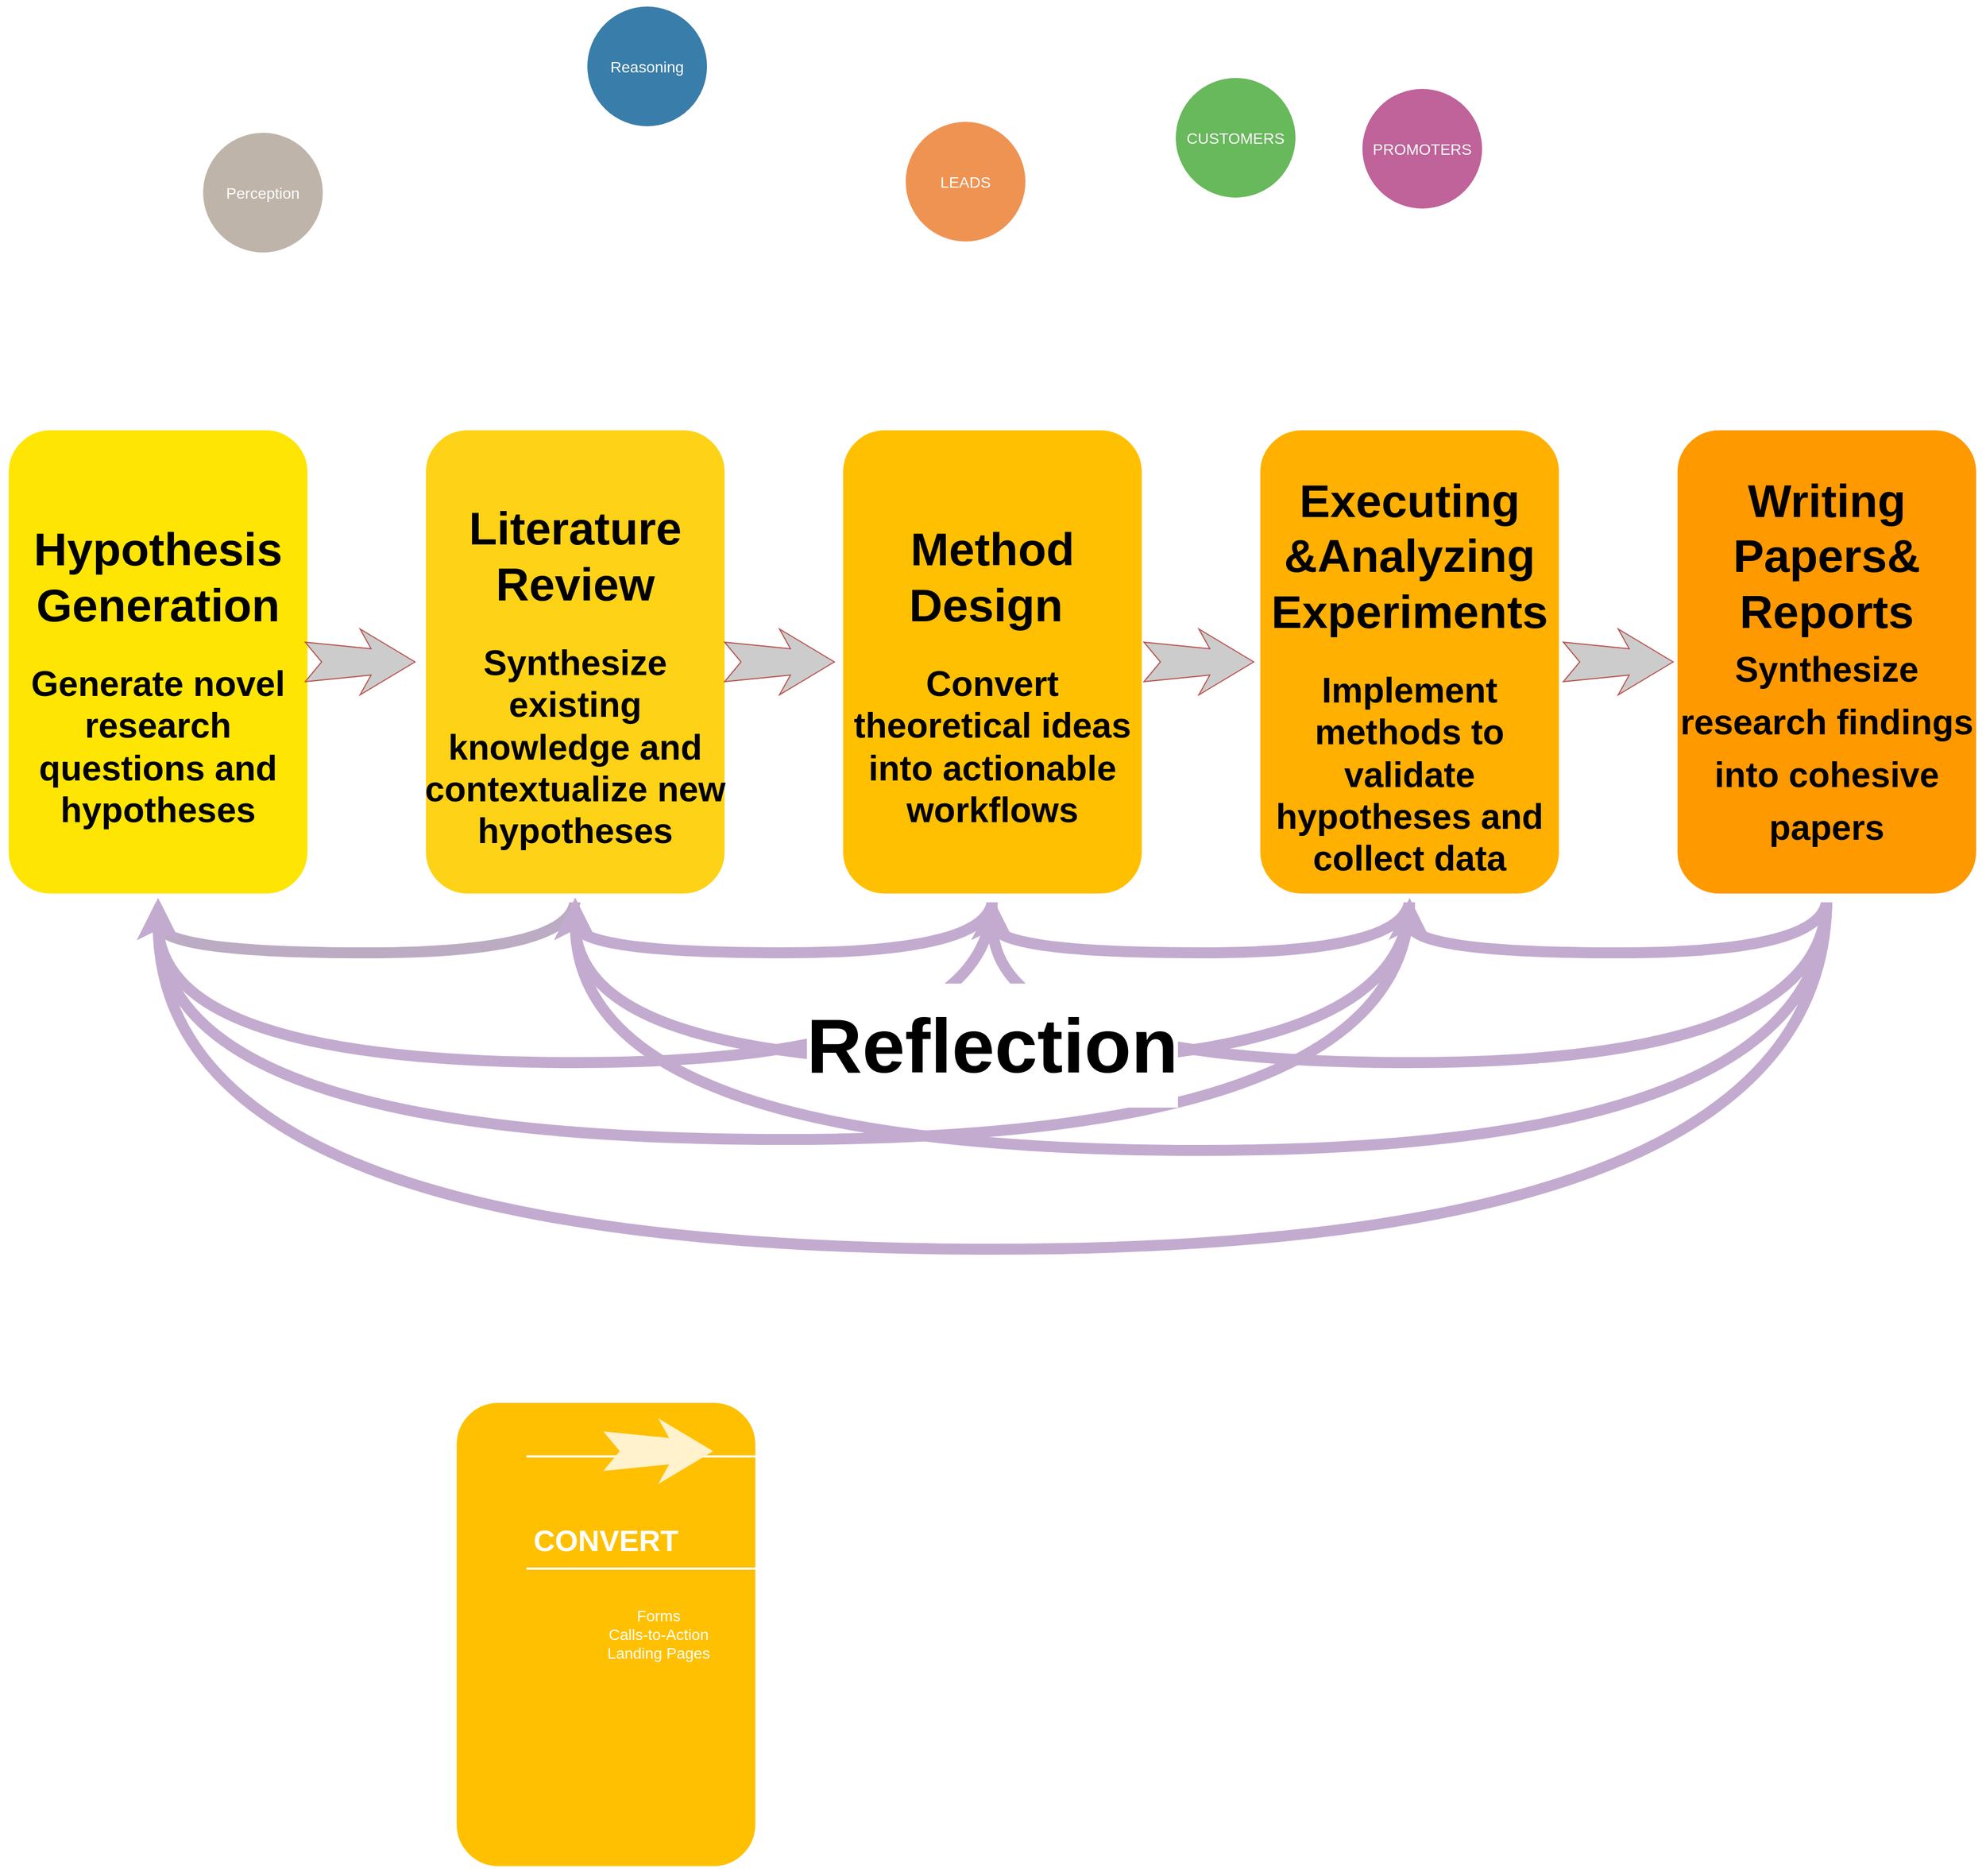 <mxfile version="28.0.6">
  <diagram name="Page-1" id="12e1b939-464a-85fe-373e-61e167be1490">
    <mxGraphModel dx="3144" dy="1668" grid="1" gridSize="10" guides="1" tooltips="1" connect="1" arrows="1" fold="1" page="1" pageScale="1.5" pageWidth="1169" pageHeight="826" background="none" math="0" shadow="0">
      <root>
        <mxCell id="0" />
        <mxCell id="1" parent="0" />
        <mxCell id="V37_UY5ugxqsdwMf12iB-18" style="edgeStyle=orthogonalEdgeStyle;shape=connector;curved=1;rounded=0;orthogonalLoop=1;jettySize=auto;html=1;exitX=0.5;exitY=1;exitDx=0;exitDy=0;entryX=0.5;entryY=1;entryDx=0;entryDy=0;strokeColor=light-dark(#bbacc3, #614c6c);strokeWidth=10;align=center;verticalAlign=middle;fontFamily=Helvetica;fontSize=11;fontColor=default;labelBackgroundColor=default;startSize=10;endArrow=classic;" edge="1" parent="1" source="60da8b9f42644d3a-2" target="V37_UY5ugxqsdwMf12iB-1">
          <mxGeometry relative="1" as="geometry">
            <Array as="points">
              <mxPoint x="702" y="920" />
              <mxPoint x="322" y="920" />
            </Array>
          </mxGeometry>
        </mxCell>
        <mxCell id="60da8b9f42644d3a-2" value="&lt;h1&gt;&lt;font style=&quot;font-size: 42px;&quot;&gt;Literature Review&lt;/font&gt;&lt;/h1&gt;&lt;div&gt;&lt;font style=&quot;font-size: 32px;&quot;&gt;&lt;b&gt;Synthesize existing knowledge and contextualize new hypotheses&lt;/b&gt;&lt;/font&gt;&lt;/div&gt;" style="whiteSpace=wrap;html=1;rounded=1;shadow=0;strokeWidth=8;fontSize=20;align=center;fillColor=#FED217;strokeColor=#FFFFFF;" parent="1" vertex="1">
          <mxGeometry x="562" y="440" width="280" height="430" as="geometry" />
        </mxCell>
        <mxCell id="60da8b9f42644d3a-8" value="Perception" style="ellipse;whiteSpace=wrap;html=1;rounded=0;shadow=0;strokeWidth=6;fontSize=14;align=center;fillColor=#BFB4A9;strokeColor=#FFFFFF;fontColor=#FFFFFF;" parent="1" vertex="1">
          <mxGeometry x="360" y="170" width="115" height="115" as="geometry" />
        </mxCell>
        <mxCell id="60da8b9f42644d3a-17" value="" style="whiteSpace=wrap;html=1;rounded=1;shadow=0;strokeWidth=8;fontSize=20;align=center;fillColor=#FFC001;strokeColor=#FFFFFF;" parent="1" vertex="1">
          <mxGeometry x="590" y="1326" width="280" height="430" as="geometry" />
        </mxCell>
        <mxCell id="60da8b9f42644d3a-18" value="CONVERT" style="text;html=1;strokeColor=none;fillColor=none;align=center;verticalAlign=middle;whiteSpace=wrap;rounded=0;shadow=0;fontSize=27;fontColor=#FFFFFF;fontStyle=1" parent="1" vertex="1">
          <mxGeometry x="590" y="1426" width="280" height="60" as="geometry" />
        </mxCell>
        <mxCell id="60da8b9f42644d3a-19" value="Forms&lt;div&gt;Calls-to-Action&lt;/div&gt;&lt;div&gt;Landing Pages&lt;/div&gt;" style="text;html=1;strokeColor=none;fillColor=none;align=center;verticalAlign=middle;whiteSpace=wrap;rounded=0;shadow=0;fontSize=14;fontColor=#FFFFFF;" parent="1" vertex="1">
          <mxGeometry x="637.5" y="1496" width="280" height="90" as="geometry" />
        </mxCell>
        <mxCell id="60da8b9f42644d3a-20" value="" style="line;strokeWidth=2;html=1;rounded=0;shadow=0;fontSize=27;align=center;fillColor=none;strokeColor=#FFFFFF;" parent="1" vertex="1">
          <mxGeometry x="657.5" y="1130" width="240" height="497.5" as="geometry" />
        </mxCell>
        <mxCell id="60da8b9f42644d3a-21" value="" style="line;strokeWidth=2;html=1;rounded=0;shadow=0;fontSize=27;align=center;fillColor=none;strokeColor=#FFFFFF;" parent="1" vertex="1">
          <mxGeometry x="657.5" y="1476" width="240" height="10" as="geometry" />
        </mxCell>
        <mxCell id="60da8b9f42644d3a-22" value="Reasoning" style="ellipse;whiteSpace=wrap;html=1;rounded=0;shadow=0;strokeWidth=6;fontSize=14;align=center;fillColor=#397DAA;strokeColor=#FFFFFF;fontColor=#FFFFFF;" parent="1" vertex="1">
          <mxGeometry x="710" y="55" width="115" height="115" as="geometry" />
        </mxCell>
        <mxCell id="60da8b9f42644d3a-23" value="" style="html=1;shadow=0;dashed=0;align=center;verticalAlign=middle;shape=mxgraph.arrows2.stylisedArrow;dy=0.6;dx=40;notch=15;feather=0.4;rounded=0;strokeWidth=1;fontSize=27;strokeColor=none;fillColor=#fff2cc;" parent="1" vertex="1">
          <mxGeometry x="727.5" y="1344" width="100" height="60" as="geometry" />
        </mxCell>
        <mxCell id="V37_UY5ugxqsdwMf12iB-16" style="edgeStyle=orthogonalEdgeStyle;shape=connector;curved=1;rounded=0;orthogonalLoop=1;jettySize=auto;html=1;exitX=0.5;exitY=1;exitDx=0;exitDy=0;entryX=0.5;entryY=1;entryDx=0;entryDy=0;strokeColor=#C3ABD0;strokeWidth=10;align=center;verticalAlign=middle;fontFamily=Helvetica;fontSize=11;fontColor=default;labelBackgroundColor=default;startSize=10;endArrow=classic;" edge="1" parent="1" source="60da8b9f42644d3a-24" target="V37_UY5ugxqsdwMf12iB-3">
          <mxGeometry relative="1" as="geometry">
            <Array as="points">
              <mxPoint x="1462" y="920" />
              <mxPoint x="1082" y="920" />
            </Array>
          </mxGeometry>
        </mxCell>
        <mxCell id="V37_UY5ugxqsdwMf12iB-22" style="edgeStyle=orthogonalEdgeStyle;shape=connector;curved=1;rounded=0;orthogonalLoop=1;jettySize=auto;html=1;exitX=0.5;exitY=1;exitDx=0;exitDy=0;entryX=0.5;entryY=1;entryDx=0;entryDy=0;strokeColor=#C3ABD0;strokeWidth=10;align=center;verticalAlign=middle;fontFamily=Helvetica;fontSize=11;fontColor=default;labelBackgroundColor=default;startSize=10;endArrow=classic;" edge="1" parent="1" source="60da8b9f42644d3a-24" target="60da8b9f42644d3a-2">
          <mxGeometry relative="1" as="geometry">
            <Array as="points">
              <mxPoint x="1462" y="1020" />
              <mxPoint x="702" y="1020" />
            </Array>
          </mxGeometry>
        </mxCell>
        <mxCell id="V37_UY5ugxqsdwMf12iB-29" style="edgeStyle=orthogonalEdgeStyle;shape=connector;curved=1;rounded=0;orthogonalLoop=1;jettySize=auto;html=1;exitX=0.5;exitY=1;exitDx=0;exitDy=0;entryX=0.5;entryY=1;entryDx=0;entryDy=0;strokeColor=#C3ABD0;strokeWidth=10;align=center;verticalAlign=middle;fontFamily=Helvetica;fontSize=11;fontColor=default;labelBackgroundColor=default;startSize=10;endArrow=classic;" edge="1" parent="1" source="60da8b9f42644d3a-24" target="V37_UY5ugxqsdwMf12iB-1">
          <mxGeometry relative="1" as="geometry">
            <Array as="points">
              <mxPoint x="1462" y="1090" />
              <mxPoint x="322" y="1090" />
            </Array>
          </mxGeometry>
        </mxCell>
        <mxCell id="60da8b9f42644d3a-24" value="&lt;h1&gt;&lt;font style=&quot;font-size: 42px;&quot;&gt;Executing &amp;amp;Analyzing Experiments&lt;/font&gt;&lt;/h1&gt;&lt;div&gt;&lt;font style=&quot;font-size: 32px;&quot;&gt;&lt;b&gt;Implement methods to validate hypotheses and collect data&lt;/b&gt;&lt;/font&gt;&lt;/div&gt;" style="whiteSpace=wrap;html=1;rounded=1;shadow=0;strokeWidth=8;fontSize=20;align=center;fillColor=#FFB001;strokeColor=#FFFFFF;" parent="1" vertex="1">
          <mxGeometry x="1322" y="440" width="280" height="430" as="geometry" />
        </mxCell>
        <mxCell id="60da8b9f42644d3a-29" value="LEADS" style="ellipse;whiteSpace=wrap;html=1;rounded=0;shadow=0;strokeWidth=6;fontSize=14;align=center;fillColor=#EF9353;strokeColor=#FFFFFF;fontColor=#FFFFFF;" parent="1" vertex="1">
          <mxGeometry x="1000" y="160" width="115" height="115" as="geometry" />
        </mxCell>
        <mxCell id="V37_UY5ugxqsdwMf12iB-10" style="edgeStyle=orthogonalEdgeStyle;curved=1;rounded=0;orthogonalLoop=1;jettySize=auto;html=1;exitX=0.5;exitY=1;exitDx=0;exitDy=0;entryX=0.5;entryY=1;entryDx=0;entryDy=0;strokeColor=#C3ABD0;startSize=10;strokeWidth=10;" edge="1" parent="1" source="60da8b9f42644d3a-31" target="60da8b9f42644d3a-24">
          <mxGeometry relative="1" as="geometry">
            <Array as="points">
              <mxPoint x="1842" y="920" />
              <mxPoint x="1462" y="920" />
            </Array>
          </mxGeometry>
        </mxCell>
        <mxCell id="V37_UY5ugxqsdwMf12iB-20" style="edgeStyle=orthogonalEdgeStyle;shape=connector;curved=1;rounded=0;orthogonalLoop=1;jettySize=auto;html=1;exitX=0.5;exitY=1;exitDx=0;exitDy=0;entryX=0.5;entryY=1;entryDx=0;entryDy=0;strokeColor=#C3ABD0;strokeWidth=10;align=center;verticalAlign=middle;fontFamily=Helvetica;fontSize=11;fontColor=default;labelBackgroundColor=default;startSize=10;endArrow=classic;" edge="1" parent="1" source="60da8b9f42644d3a-31" target="V37_UY5ugxqsdwMf12iB-3">
          <mxGeometry relative="1" as="geometry">
            <Array as="points">
              <mxPoint x="1842" y="1020" />
              <mxPoint x="1082" y="1020" />
            </Array>
          </mxGeometry>
        </mxCell>
        <mxCell id="V37_UY5ugxqsdwMf12iB-28" style="edgeStyle=orthogonalEdgeStyle;shape=connector;curved=1;rounded=0;orthogonalLoop=1;jettySize=auto;html=1;exitX=0.5;exitY=1;exitDx=0;exitDy=0;entryX=0.5;entryY=1;entryDx=0;entryDy=0;strokeColor=#C3ABD0;strokeWidth=10;align=center;verticalAlign=middle;fontFamily=Helvetica;fontSize=11;fontColor=default;labelBackgroundColor=default;startSize=10;endArrow=classic;" edge="1" parent="1" source="60da8b9f42644d3a-31" target="60da8b9f42644d3a-2">
          <mxGeometry relative="1" as="geometry">
            <Array as="points">
              <mxPoint x="1842" y="1100" />
              <mxPoint x="702" y="1100" />
            </Array>
          </mxGeometry>
        </mxCell>
        <mxCell id="V37_UY5ugxqsdwMf12iB-30" style="edgeStyle=orthogonalEdgeStyle;shape=connector;curved=1;rounded=0;orthogonalLoop=1;jettySize=auto;html=1;exitX=0.5;exitY=1;exitDx=0;exitDy=0;entryX=0.5;entryY=1;entryDx=0;entryDy=0;strokeColor=#C3ABD0;strokeWidth=10;align=center;verticalAlign=middle;fontFamily=Helvetica;fontSize=11;fontColor=default;labelBackgroundColor=default;startSize=10;endArrow=classic;" edge="1" parent="1" source="60da8b9f42644d3a-31" target="V37_UY5ugxqsdwMf12iB-1">
          <mxGeometry relative="1" as="geometry">
            <Array as="points">
              <mxPoint x="1842" y="1190" />
              <mxPoint x="322" y="1190" />
            </Array>
          </mxGeometry>
        </mxCell>
        <mxCell id="60da8b9f42644d3a-31" value="&lt;h1&gt;&lt;font style=&quot;font-size: 42px;&quot;&gt;Writing Papers&amp;amp; Reports&lt;/font&gt; &lt;font style=&quot;font-size: 32px;&quot;&gt;Synthesize research findings into cohesive papers&lt;/font&gt;&lt;/h1&gt;" style="whiteSpace=wrap;html=1;rounded=1;shadow=0;strokeWidth=8;fontSize=20;align=center;fillColor=#FE9900;strokeColor=#FFFFFF;" parent="1" vertex="1">
          <mxGeometry x="1702" y="440" width="280" height="430" as="geometry" />
        </mxCell>
        <mxCell id="60da8b9f42644d3a-36" value="CUSTOMERS" style="ellipse;whiteSpace=wrap;html=1;rounded=0;shadow=0;strokeWidth=6;fontSize=14;align=center;fillColor=#68B85C;strokeColor=#FFFFFF;fontColor=#FFFFFF;" parent="1" vertex="1">
          <mxGeometry x="1246" y="120" width="115" height="115" as="geometry" />
        </mxCell>
        <mxCell id="60da8b9f42644d3a-38" value="PROMOTERS" style="ellipse;whiteSpace=wrap;html=1;rounded=0;shadow=0;strokeWidth=6;fontSize=14;align=center;fillColor=#BF639A;strokeColor=#FFFFFF;fontColor=#FFFFFF;" parent="1" vertex="1">
          <mxGeometry x="1416" y="130" width="115" height="115" as="geometry" />
        </mxCell>
        <mxCell id="V37_UY5ugxqsdwMf12iB-1" value="&lt;h1 style=&quot;&quot;&gt;&lt;span style=&quot;background-color: transparent; color: light-dark(rgb(0, 0, 0), rgb(255, 255, 255));&quot;&gt;&lt;font style=&quot;font-size: 42px;&quot;&gt;Hypothesis Generation&lt;/font&gt;&lt;/span&gt;&lt;/h1&gt;&lt;div&gt;&lt;font style=&quot;font-size: 32px;&quot;&gt;&lt;b&gt;Generate novel research questions and hypotheses&lt;/b&gt;&lt;/font&gt;&lt;/div&gt;" style="whiteSpace=wrap;html=1;rounded=1;shadow=0;strokeWidth=8;fontSize=20;align=center;fillColor=#FEE504;strokeColor=#FFFFFF;" vertex="1" parent="1">
          <mxGeometry x="182" y="440" width="280" height="430" as="geometry" />
        </mxCell>
        <mxCell id="V37_UY5ugxqsdwMf12iB-21" style="edgeStyle=orthogonalEdgeStyle;shape=connector;curved=1;rounded=0;orthogonalLoop=1;jettySize=auto;html=1;exitX=0.5;exitY=1;exitDx=0;exitDy=0;entryX=0.5;entryY=1;entryDx=0;entryDy=0;strokeColor=#C3ABD0;strokeWidth=10;align=center;verticalAlign=middle;fontFamily=Helvetica;fontSize=11;fontColor=default;labelBackgroundColor=default;startSize=10;endArrow=classic;" edge="1" parent="1" source="V37_UY5ugxqsdwMf12iB-3" target="V37_UY5ugxqsdwMf12iB-1">
          <mxGeometry relative="1" as="geometry">
            <Array as="points">
              <mxPoint x="1082" y="1020" />
              <mxPoint x="322" y="1020" />
            </Array>
          </mxGeometry>
        </mxCell>
        <mxCell id="V37_UY5ugxqsdwMf12iB-25" style="edgeStyle=orthogonalEdgeStyle;shape=connector;curved=1;rounded=0;orthogonalLoop=1;jettySize=auto;html=1;exitX=0.5;exitY=1;exitDx=0;exitDy=0;entryX=0.5;entryY=1;entryDx=0;entryDy=0;strokeColor=#C3ABD0;strokeWidth=10;align=center;verticalAlign=middle;fontFamily=Helvetica;fontSize=11;fontColor=default;labelBackgroundColor=default;startSize=10;endArrow=classic;" edge="1" parent="1" source="V37_UY5ugxqsdwMf12iB-3" target="60da8b9f42644d3a-2">
          <mxGeometry relative="1" as="geometry">
            <Array as="points">
              <mxPoint x="1082" y="920" />
              <mxPoint x="702" y="920" />
            </Array>
          </mxGeometry>
        </mxCell>
        <mxCell id="V37_UY5ugxqsdwMf12iB-3" value="&lt;h1&gt;&lt;font style=&quot;font-size: 42px;&quot;&gt;Method Design&amp;nbsp;&lt;/font&gt;&lt;/h1&gt;&lt;div&gt;&lt;font style=&quot;font-size: 32px;&quot;&gt;&lt;b&gt;Convert theoretical ideas into actionable workflows&lt;/b&gt;&lt;/font&gt;&lt;/div&gt;" style="whiteSpace=wrap;html=1;rounded=1;shadow=0;strokeWidth=8;fontSize=20;align=center;fillColor=#FFC001;strokeColor=#FFFFFF;" vertex="1" parent="1">
          <mxGeometry x="942" y="440" width="280" height="430" as="geometry" />
        </mxCell>
        <mxCell id="V37_UY5ugxqsdwMf12iB-4" value="" style="html=1;shadow=0;dashed=0;align=center;verticalAlign=middle;shape=mxgraph.arrows2.stylisedArrow;dy=0.6;dx=40;notch=15;feather=0.4;rounded=0;strokeWidth=1;fontSize=27;strokeColor=#b85450;fillColor=#CCCCCC;" vertex="1" parent="1">
          <mxGeometry x="456" y="625" width="100" height="60" as="geometry" />
        </mxCell>
        <mxCell id="V37_UY5ugxqsdwMf12iB-5" value="" style="html=1;shadow=0;dashed=0;align=center;verticalAlign=middle;shape=mxgraph.arrows2.stylisedArrow;dy=0.6;dx=40;notch=15;feather=0.4;rounded=0;strokeWidth=1;fontSize=27;strokeColor=#b85450;fillColor=#CCCCCC;" vertex="1" parent="1">
          <mxGeometry x="838" y="625" width="100" height="60" as="geometry" />
        </mxCell>
        <mxCell id="V37_UY5ugxqsdwMf12iB-6" value="" style="html=1;shadow=0;dashed=0;align=center;verticalAlign=middle;shape=mxgraph.arrows2.stylisedArrow;dy=0.6;dx=40;notch=15;feather=0.4;rounded=0;strokeWidth=1;fontSize=27;strokeColor=#b85450;fillColor=#CCCCCC;" vertex="1" parent="1">
          <mxGeometry x="1220" y="625" width="100" height="60" as="geometry" />
        </mxCell>
        <mxCell id="V37_UY5ugxqsdwMf12iB-8" value="" style="html=1;shadow=0;dashed=0;align=center;verticalAlign=middle;shape=mxgraph.arrows2.stylisedArrow;dy=0.6;dx=40;notch=15;feather=0.4;rounded=0;strokeWidth=1;fontSize=27;strokeColor=#b85450;fillColor=#CCCCCC;" vertex="1" parent="1">
          <mxGeometry x="1602" y="625" width="100" height="60" as="geometry" />
        </mxCell>
        <mxCell id="V37_UY5ugxqsdwMf12iB-34" value="&lt;h1&gt;&lt;font style=&quot;font-size: 70px;&quot;&gt;Reflection&lt;/font&gt;&lt;/h1&gt;" style="text;strokeColor=none;align=center;fillColor=none;html=1;verticalAlign=middle;whiteSpace=wrap;rounded=0;fontFamily=Helvetica;fontSize=11;fontColor=default;labelBackgroundColor=default;" vertex="1" parent="1">
          <mxGeometry x="742" y="769" width="680" height="470" as="geometry" />
        </mxCell>
      </root>
    </mxGraphModel>
  </diagram>
</mxfile>
